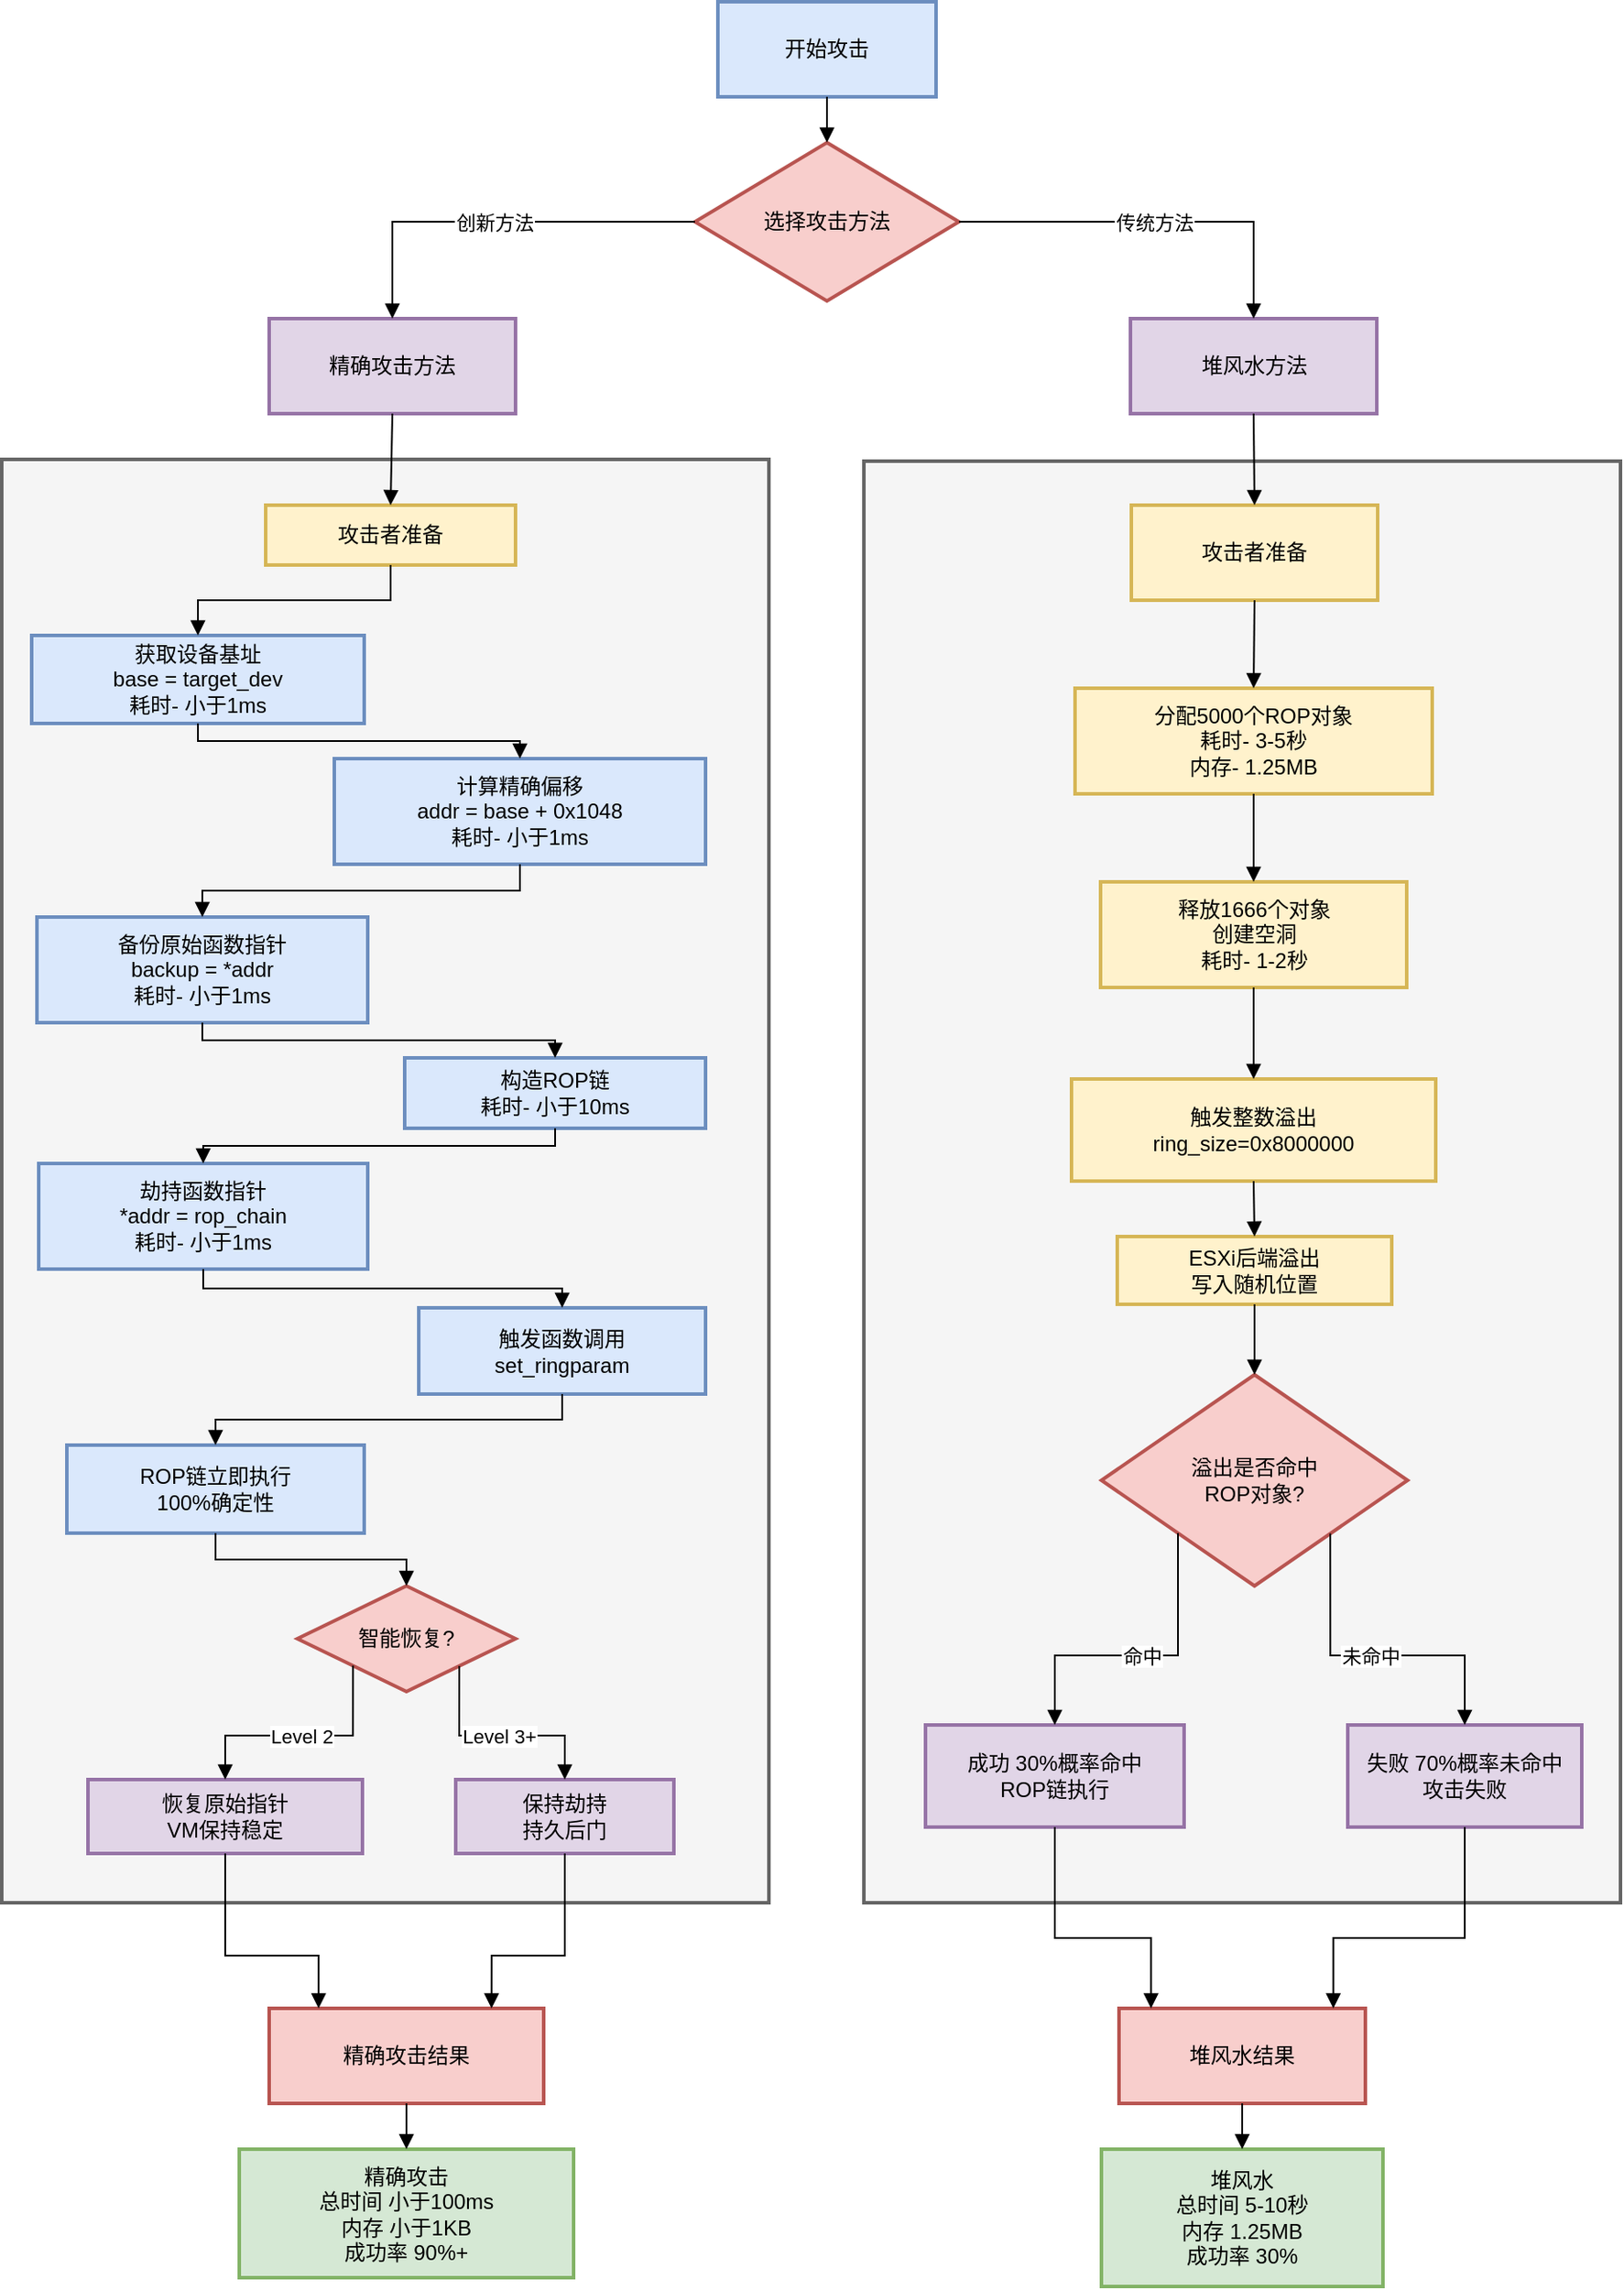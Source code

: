 <mxfile version="28.2.7" pages="2">
  <diagram name="第 1 页" id="g3PbS8CR7I8b8_4w8dCf">
    <mxGraphModel dx="1888" dy="840" grid="1" gridSize="10" guides="1" tooltips="1" connect="1" arrows="1" fold="1" page="1" pageScale="1" pageWidth="827" pageHeight="1169" math="0" shadow="0">
      <root>
        <mxCell id="0" />
        <mxCell id="1" parent="0" />
        <mxCell id="xUzI9RGMYAZlCXcwWmP0-1" value="" style="whiteSpace=wrap;strokeWidth=2;fillColor=#f5f5f5;fontColor=#333333;strokeColor=#666666;" parent="1" vertex="1">
          <mxGeometry x="20" y="450" width="436" height="820" as="geometry" />
        </mxCell>
        <mxCell id="xUzI9RGMYAZlCXcwWmP0-2" value="" style="whiteSpace=wrap;strokeWidth=2;fillColor=#f5f5f5;fontColor=#333333;strokeColor=#666666;" parent="1" vertex="1">
          <mxGeometry x="510" y="451" width="430" height="819" as="geometry" />
        </mxCell>
        <mxCell id="xUzI9RGMYAZlCXcwWmP0-3" value="开始攻击" style="whiteSpace=wrap;strokeWidth=2;fillColor=#dae8fc;strokeColor=#6c8ebf;" parent="1" vertex="1">
          <mxGeometry x="427" y="190" width="124" height="54" as="geometry" />
        </mxCell>
        <mxCell id="xUzI9RGMYAZlCXcwWmP0-4" value="选择攻击方法" style="rhombus;strokeWidth=2;whiteSpace=wrap;fillColor=#f8cecc;strokeColor=#b85450;" parent="1" vertex="1">
          <mxGeometry x="414" y="270" width="150" height="90" as="geometry" />
        </mxCell>
        <mxCell id="xUzI9RGMYAZlCXcwWmP0-5" value="堆风水方法" style="whiteSpace=wrap;strokeWidth=2;fillColor=#e1d5e7;strokeColor=#9673a6;" parent="1" vertex="1">
          <mxGeometry x="661.5" y="370" width="140" height="54" as="geometry" />
        </mxCell>
        <mxCell id="xUzI9RGMYAZlCXcwWmP0-6" value="精确攻击方法" style="whiteSpace=wrap;strokeWidth=2;fillColor=#e1d5e7;strokeColor=#9673a6;" parent="1" vertex="1">
          <mxGeometry x="172" y="370" width="140" height="54" as="geometry" />
        </mxCell>
        <mxCell id="xUzI9RGMYAZlCXcwWmP0-7" value="攻击者准备" style="whiteSpace=wrap;strokeWidth=2;fillColor=#fff2cc;strokeColor=#d6b656;" parent="1" vertex="1">
          <mxGeometry x="662" y="476" width="140" height="54" as="geometry" />
        </mxCell>
        <mxCell id="xUzI9RGMYAZlCXcwWmP0-8" value="分配5000个ROP对象&#xa;耗时- 3-5秒&#xa;内存- 1.25MB" style="whiteSpace=wrap;strokeWidth=2;fillColor=#fff2cc;strokeColor=#d6b656;" parent="1" vertex="1">
          <mxGeometry x="630" y="580" width="203" height="60" as="geometry" />
        </mxCell>
        <mxCell id="xUzI9RGMYAZlCXcwWmP0-9" value="释放1666个对象&#xa;创建空洞&#xa;耗时- 1-2秒" style="whiteSpace=wrap;strokeWidth=2;fillColor=#fff2cc;strokeColor=#d6b656;" parent="1" vertex="1">
          <mxGeometry x="644.5" y="690" width="174" height="60" as="geometry" />
        </mxCell>
        <mxCell id="xUzI9RGMYAZlCXcwWmP0-10" value="触发整数溢出&#xa;ring_size=0x8000000" style="whiteSpace=wrap;strokeWidth=2;fillColor=#fff2cc;strokeColor=#d6b656;" parent="1" vertex="1">
          <mxGeometry x="628" y="802" width="207" height="58" as="geometry" />
        </mxCell>
        <mxCell id="xUzI9RGMYAZlCXcwWmP0-11" value="ESXi后端溢出&#xa;写入随机位置" style="whiteSpace=wrap;strokeWidth=2;fillColor=#fff2cc;strokeColor=#d6b656;" parent="1" vertex="1">
          <mxGeometry x="654" y="891.5" width="156" height="38.5" as="geometry" />
        </mxCell>
        <mxCell id="xUzI9RGMYAZlCXcwWmP0-12" value="溢出是否命中&#xa;ROP对象?" style="rhombus;strokeWidth=2;whiteSpace=wrap;fillColor=#f8cecc;strokeColor=#b85450;" parent="1" vertex="1">
          <mxGeometry x="645" y="970" width="174" height="120" as="geometry" />
        </mxCell>
        <mxCell id="xUzI9RGMYAZlCXcwWmP0-13" value="成功 30%概率命中&#xa;ROP链执行" style="whiteSpace=wrap;strokeWidth=2;fillColor=#e1d5e7;strokeColor=#9673a6;" parent="1" vertex="1">
          <mxGeometry x="545" y="1169" width="147" height="58" as="geometry" />
        </mxCell>
        <mxCell id="xUzI9RGMYAZlCXcwWmP0-14" value="失败 70%概率未命中&#xa;攻击失败" style="whiteSpace=wrap;strokeWidth=2;fillColor=#e1d5e7;strokeColor=#9673a6;" parent="1" vertex="1">
          <mxGeometry x="785" y="1169" width="133" height="58" as="geometry" />
        </mxCell>
        <mxCell id="xUzI9RGMYAZlCXcwWmP0-15" value="攻击者准备" style="whiteSpace=wrap;strokeWidth=2;fillColor=#fff2cc;strokeColor=#d6b656;" parent="1" vertex="1">
          <mxGeometry x="170" y="476" width="142" height="34" as="geometry" />
        </mxCell>
        <mxCell id="xUzI9RGMYAZlCXcwWmP0-16" value="获取设备基址&#xa;base = target_dev&#xa;耗时- 小于1ms" style="whiteSpace=wrap;strokeWidth=2;fillColor=#dae8fc;strokeColor=#6c8ebf;" parent="1" vertex="1">
          <mxGeometry x="37" y="550" width="189" height="50" as="geometry" />
        </mxCell>
        <mxCell id="xUzI9RGMYAZlCXcwWmP0-17" value="计算精确偏移&#xa;addr = base + 0x1048&#xa;耗时- 小于1ms" style="whiteSpace=wrap;strokeWidth=2;fillColor=#dae8fc;strokeColor=#6c8ebf;" parent="1" vertex="1">
          <mxGeometry x="209" y="620" width="211" height="60" as="geometry" />
        </mxCell>
        <mxCell id="xUzI9RGMYAZlCXcwWmP0-18" value="备份原始函数指针&#xa;backup = *addr&#xa;耗时- 小于1ms" style="whiteSpace=wrap;strokeWidth=2;fillColor=#dae8fc;strokeColor=#6c8ebf;" parent="1" vertex="1">
          <mxGeometry x="40" y="710" width="188" height="60" as="geometry" />
        </mxCell>
        <mxCell id="xUzI9RGMYAZlCXcwWmP0-19" value="构造ROP链&#xa;耗时- 小于10ms" style="whiteSpace=wrap;strokeWidth=2;fillColor=#dae8fc;strokeColor=#6c8ebf;" parent="1" vertex="1">
          <mxGeometry x="249" y="790" width="171" height="40" as="geometry" />
        </mxCell>
        <mxCell id="xUzI9RGMYAZlCXcwWmP0-20" value="劫持函数指针&#xa;*addr = rop_chain&#xa;耗时- 小于1ms" style="whiteSpace=wrap;strokeWidth=2;fillColor=#dae8fc;strokeColor=#6c8ebf;" parent="1" vertex="1">
          <mxGeometry x="41" y="850" width="187" height="60" as="geometry" />
        </mxCell>
        <mxCell id="xUzI9RGMYAZlCXcwWmP0-21" value="触发函数调用&#xa;set_ringparam" style="whiteSpace=wrap;strokeWidth=2;fillColor=#dae8fc;strokeColor=#6c8ebf;" parent="1" vertex="1">
          <mxGeometry x="257" y="932" width="163" height="49" as="geometry" />
        </mxCell>
        <mxCell id="xUzI9RGMYAZlCXcwWmP0-22" value="ROP链立即执行&#xa;100%确定性" style="whiteSpace=wrap;strokeWidth=2;fillColor=#dae8fc;strokeColor=#6c8ebf;" parent="1" vertex="1">
          <mxGeometry x="57" y="1010" width="169" height="50" as="geometry" />
        </mxCell>
        <mxCell id="xUzI9RGMYAZlCXcwWmP0-23" value="智能恢复?" style="rhombus;strokeWidth=2;whiteSpace=wrap;fillColor=#f8cecc;strokeColor=#b85450;" parent="1" vertex="1">
          <mxGeometry x="188" y="1090" width="124" height="60" as="geometry" />
        </mxCell>
        <mxCell id="xUzI9RGMYAZlCXcwWmP0-24" value="恢复原始指针&#xa;VM保持稳定" style="whiteSpace=wrap;strokeWidth=2;fillColor=#e1d5e7;strokeColor=#9673a6;" parent="1" vertex="1">
          <mxGeometry x="69" y="1200" width="156" height="42" as="geometry" />
        </mxCell>
        <mxCell id="xUzI9RGMYAZlCXcwWmP0-25" value="保持劫持&#xa;持久后门" style="whiteSpace=wrap;strokeWidth=2;fillColor=#e1d5e7;strokeColor=#9673a6;" parent="1" vertex="1">
          <mxGeometry x="278" y="1200" width="124" height="42" as="geometry" />
        </mxCell>
        <mxCell id="xUzI9RGMYAZlCXcwWmP0-26" value="堆风水结果" style="whiteSpace=wrap;strokeWidth=2;fillColor=#f8cecc;strokeColor=#b85450;" parent="1" vertex="1">
          <mxGeometry x="655" y="1330" width="140" height="54" as="geometry" />
        </mxCell>
        <mxCell id="xUzI9RGMYAZlCXcwWmP0-27" value="精确攻击结果" style="whiteSpace=wrap;strokeWidth=2;fillColor=#f8cecc;strokeColor=#b85450;" parent="1" vertex="1">
          <mxGeometry x="172" y="1330" width="156" height="54" as="geometry" />
        </mxCell>
        <mxCell id="xUzI9RGMYAZlCXcwWmP0-28" value="堆风水&#xa;总时间 5-10秒&#xa;内存 1.25MB&#xa;成功率 30%" style="whiteSpace=wrap;strokeWidth=2;fillColor=#d5e8d4;strokeColor=#82b366;" parent="1" vertex="1">
          <mxGeometry x="645" y="1410" width="160" height="78" as="geometry" />
        </mxCell>
        <mxCell id="xUzI9RGMYAZlCXcwWmP0-29" value="精确攻击&#xa;总时间 小于100ms&#xa;内存 小于1KB&#xa;成功率 90%+" style="whiteSpace=wrap;strokeWidth=2;fillColor=#d5e8d4;strokeColor=#82b366;" parent="1" vertex="1">
          <mxGeometry x="155" y="1410" width="190" height="73" as="geometry" />
        </mxCell>
        <mxCell id="xUzI9RGMYAZlCXcwWmP0-30" value="" style="curved=1;startArrow=none;endArrow=block;exitX=0.5;exitY=1;entryX=0.5;entryY=0;rounded=0;" parent="1" source="xUzI9RGMYAZlCXcwWmP0-3" target="xUzI9RGMYAZlCXcwWmP0-4" edge="1">
          <mxGeometry relative="1" as="geometry">
            <Array as="points" />
          </mxGeometry>
        </mxCell>
        <mxCell id="xUzI9RGMYAZlCXcwWmP0-31" value="传统方法" style="startArrow=none;endArrow=block;exitX=1;exitY=0.5;entryX=0.5;entryY=0;rounded=0;edgeStyle=orthogonalEdgeStyle;exitDx=0;exitDy=0;" parent="1" source="xUzI9RGMYAZlCXcwWmP0-4" target="xUzI9RGMYAZlCXcwWmP0-5" edge="1">
          <mxGeometry relative="1" as="geometry" />
        </mxCell>
        <mxCell id="xUzI9RGMYAZlCXcwWmP0-32" value="创新方法" style="startArrow=none;endArrow=block;exitX=0;exitY=0.5;entryX=0.5;entryY=0;rounded=0;edgeStyle=orthogonalEdgeStyle;exitDx=0;exitDy=0;" parent="1" source="xUzI9RGMYAZlCXcwWmP0-4" target="xUzI9RGMYAZlCXcwWmP0-6" edge="1">
          <mxGeometry relative="1" as="geometry" />
        </mxCell>
        <mxCell id="xUzI9RGMYAZlCXcwWmP0-33" value="" style="curved=1;startArrow=none;endArrow=block;exitX=0.5;exitY=1;entryX=0.5;entryY=0;rounded=0;" parent="1" source="xUzI9RGMYAZlCXcwWmP0-7" target="xUzI9RGMYAZlCXcwWmP0-8" edge="1">
          <mxGeometry relative="1" as="geometry">
            <Array as="points" />
          </mxGeometry>
        </mxCell>
        <mxCell id="xUzI9RGMYAZlCXcwWmP0-34" value="" style="curved=1;startArrow=none;endArrow=block;exitX=0.5;exitY=1;entryX=0.5;entryY=0;rounded=0;" parent="1" source="xUzI9RGMYAZlCXcwWmP0-8" target="xUzI9RGMYAZlCXcwWmP0-9" edge="1">
          <mxGeometry relative="1" as="geometry">
            <Array as="points" />
          </mxGeometry>
        </mxCell>
        <mxCell id="xUzI9RGMYAZlCXcwWmP0-35" value="" style="curved=1;startArrow=none;endArrow=block;exitX=0.5;exitY=1;entryX=0.5;entryY=0;rounded=0;" parent="1" source="xUzI9RGMYAZlCXcwWmP0-9" target="xUzI9RGMYAZlCXcwWmP0-10" edge="1">
          <mxGeometry relative="1" as="geometry">
            <Array as="points" />
          </mxGeometry>
        </mxCell>
        <mxCell id="xUzI9RGMYAZlCXcwWmP0-36" value="" style="curved=1;startArrow=none;endArrow=block;exitX=0.5;exitY=1;entryX=0.5;entryY=0;rounded=0;" parent="1" source="xUzI9RGMYAZlCXcwWmP0-10" target="xUzI9RGMYAZlCXcwWmP0-11" edge="1">
          <mxGeometry relative="1" as="geometry">
            <Array as="points" />
          </mxGeometry>
        </mxCell>
        <mxCell id="xUzI9RGMYAZlCXcwWmP0-37" value="" style="curved=1;startArrow=none;endArrow=block;exitX=0.5;exitY=1;entryX=0.5;entryY=0;rounded=0;" parent="1" source="xUzI9RGMYAZlCXcwWmP0-11" target="xUzI9RGMYAZlCXcwWmP0-12" edge="1">
          <mxGeometry relative="1" as="geometry">
            <Array as="points" />
          </mxGeometry>
        </mxCell>
        <mxCell id="xUzI9RGMYAZlCXcwWmP0-38" value="命中" style="startArrow=none;endArrow=block;exitX=0;exitY=1;entryX=0.5;entryY=0;rounded=0;edgeStyle=orthogonalEdgeStyle;" parent="1" source="xUzI9RGMYAZlCXcwWmP0-12" target="xUzI9RGMYAZlCXcwWmP0-13" edge="1">
          <mxGeometry relative="1" as="geometry" />
        </mxCell>
        <mxCell id="xUzI9RGMYAZlCXcwWmP0-39" value="未命中" style="startArrow=none;endArrow=block;exitX=0.99;exitY=1;entryX=0.5;entryY=0;rounded=0;edgeStyle=orthogonalEdgeStyle;" parent="1" source="xUzI9RGMYAZlCXcwWmP0-12" target="xUzI9RGMYAZlCXcwWmP0-14" edge="1">
          <mxGeometry relative="1" as="geometry" />
        </mxCell>
        <mxCell id="xUzI9RGMYAZlCXcwWmP0-40" value="" style="curved=1;startArrow=none;endArrow=block;exitX=0.5;exitY=1;entryX=0.5;entryY=0;rounded=0;" parent="1" source="xUzI9RGMYAZlCXcwWmP0-5" target="xUzI9RGMYAZlCXcwWmP0-7" edge="1">
          <mxGeometry relative="1" as="geometry">
            <Array as="points" />
          </mxGeometry>
        </mxCell>
        <mxCell id="xUzI9RGMYAZlCXcwWmP0-41" value="" style="startArrow=none;endArrow=block;exitX=0.5;exitY=1;entryX=0.5;entryY=0;rounded=0;edgeStyle=orthogonalEdgeStyle;" parent="1" source="xUzI9RGMYAZlCXcwWmP0-15" target="xUzI9RGMYAZlCXcwWmP0-16" edge="1">
          <mxGeometry relative="1" as="geometry" />
        </mxCell>
        <mxCell id="xUzI9RGMYAZlCXcwWmP0-42" value="" style="startArrow=none;endArrow=block;exitX=0.5;exitY=1;entryX=0.5;entryY=0;rounded=0;edgeStyle=orthogonalEdgeStyle;" parent="1" source="xUzI9RGMYAZlCXcwWmP0-16" target="xUzI9RGMYAZlCXcwWmP0-17" edge="1">
          <mxGeometry relative="1" as="geometry" />
        </mxCell>
        <mxCell id="xUzI9RGMYAZlCXcwWmP0-43" value="" style="startArrow=none;endArrow=block;exitX=0.5;exitY=1;entryX=0.5;entryY=0;rounded=0;edgeStyle=orthogonalEdgeStyle;" parent="1" source="xUzI9RGMYAZlCXcwWmP0-17" target="xUzI9RGMYAZlCXcwWmP0-18" edge="1">
          <mxGeometry relative="1" as="geometry" />
        </mxCell>
        <mxCell id="xUzI9RGMYAZlCXcwWmP0-44" value="" style="startArrow=none;endArrow=block;exitX=0.5;exitY=1;entryX=0.5;entryY=0;rounded=0;edgeStyle=orthogonalEdgeStyle;" parent="1" source="xUzI9RGMYAZlCXcwWmP0-18" target="xUzI9RGMYAZlCXcwWmP0-19" edge="1">
          <mxGeometry relative="1" as="geometry" />
        </mxCell>
        <mxCell id="xUzI9RGMYAZlCXcwWmP0-45" value="" style="startArrow=none;endArrow=block;exitX=0.5;exitY=1;entryX=0.5;entryY=0;rounded=0;edgeStyle=orthogonalEdgeStyle;" parent="1" source="xUzI9RGMYAZlCXcwWmP0-19" target="xUzI9RGMYAZlCXcwWmP0-20" edge="1">
          <mxGeometry relative="1" as="geometry" />
        </mxCell>
        <mxCell id="xUzI9RGMYAZlCXcwWmP0-46" value="" style="startArrow=none;endArrow=block;exitX=0.5;exitY=1;entryX=0.5;entryY=0;rounded=0;edgeStyle=orthogonalEdgeStyle;" parent="1" source="xUzI9RGMYAZlCXcwWmP0-20" target="xUzI9RGMYAZlCXcwWmP0-21" edge="1">
          <mxGeometry relative="1" as="geometry" />
        </mxCell>
        <mxCell id="xUzI9RGMYAZlCXcwWmP0-47" value="" style="startArrow=none;endArrow=block;exitX=0.5;exitY=1;entryX=0.5;entryY=0;rounded=0;edgeStyle=orthogonalEdgeStyle;" parent="1" source="xUzI9RGMYAZlCXcwWmP0-21" target="xUzI9RGMYAZlCXcwWmP0-22" edge="1">
          <mxGeometry relative="1" as="geometry" />
        </mxCell>
        <mxCell id="xUzI9RGMYAZlCXcwWmP0-48" value="" style="startArrow=none;endArrow=block;exitX=0.5;exitY=1;entryX=0.5;entryY=0;rounded=0;edgeStyle=orthogonalEdgeStyle;" parent="1" source="xUzI9RGMYAZlCXcwWmP0-22" target="xUzI9RGMYAZlCXcwWmP0-23" edge="1">
          <mxGeometry relative="1" as="geometry" />
        </mxCell>
        <mxCell id="xUzI9RGMYAZlCXcwWmP0-49" value="Level 2" style="startArrow=none;endArrow=block;exitX=0.02;exitY=1;entryX=0.5;entryY=0;rounded=0;edgeStyle=orthogonalEdgeStyle;" parent="1" source="xUzI9RGMYAZlCXcwWmP0-23" target="xUzI9RGMYAZlCXcwWmP0-24" edge="1">
          <mxGeometry relative="1" as="geometry" />
        </mxCell>
        <mxCell id="xUzI9RGMYAZlCXcwWmP0-50" value="Level 3+" style="startArrow=none;endArrow=block;exitX=0.97;exitY=1;entryX=0.5;entryY=0;rounded=0;edgeStyle=orthogonalEdgeStyle;" parent="1" source="xUzI9RGMYAZlCXcwWmP0-23" target="xUzI9RGMYAZlCXcwWmP0-25" edge="1">
          <mxGeometry relative="1" as="geometry" />
        </mxCell>
        <mxCell id="xUzI9RGMYAZlCXcwWmP0-51" value="" style="curved=1;startArrow=none;endArrow=block;exitX=0.5;exitY=1;entryX=0.5;entryY=0;rounded=0;" parent="1" source="xUzI9RGMYAZlCXcwWmP0-6" target="xUzI9RGMYAZlCXcwWmP0-15" edge="1">
          <mxGeometry relative="1" as="geometry">
            <Array as="points" />
          </mxGeometry>
        </mxCell>
        <mxCell id="xUzI9RGMYAZlCXcwWmP0-52" value="" style="startArrow=none;endArrow=block;exitX=0.5;exitY=1;entryX=0.13;entryY=0;rounded=0;edgeStyle=orthogonalEdgeStyle;" parent="1" source="xUzI9RGMYAZlCXcwWmP0-13" target="xUzI9RGMYAZlCXcwWmP0-26" edge="1">
          <mxGeometry relative="1" as="geometry">
            <Array as="points">
              <mxPoint x="619" y="1290" />
              <mxPoint x="673" y="1290" />
            </Array>
          </mxGeometry>
        </mxCell>
        <mxCell id="xUzI9RGMYAZlCXcwWmP0-53" value="" style="startArrow=none;endArrow=block;exitX=0.5;exitY=1;entryX=0.87;entryY=0;rounded=0;edgeStyle=orthogonalEdgeStyle;" parent="1" source="xUzI9RGMYAZlCXcwWmP0-14" target="xUzI9RGMYAZlCXcwWmP0-26" edge="1">
          <mxGeometry relative="1" as="geometry">
            <Array as="points">
              <mxPoint x="852" y="1290" />
              <mxPoint x="777" y="1290" />
            </Array>
          </mxGeometry>
        </mxCell>
        <mxCell id="xUzI9RGMYAZlCXcwWmP0-54" value="" style="startArrow=none;endArrow=block;exitX=0.5;exitY=1;entryX=0.18;entryY=0;rounded=0;edgeStyle=orthogonalEdgeStyle;" parent="1" source="xUzI9RGMYAZlCXcwWmP0-24" target="xUzI9RGMYAZlCXcwWmP0-27" edge="1">
          <mxGeometry relative="1" as="geometry">
            <Array as="points">
              <mxPoint x="147" y="1300" />
              <mxPoint x="200" y="1300" />
            </Array>
          </mxGeometry>
        </mxCell>
        <mxCell id="xUzI9RGMYAZlCXcwWmP0-55" value="" style="startArrow=none;endArrow=block;exitX=0.5;exitY=1;entryX=0.81;entryY=0;rounded=0;edgeStyle=orthogonalEdgeStyle;" parent="1" source="xUzI9RGMYAZlCXcwWmP0-25" target="xUzI9RGMYAZlCXcwWmP0-27" edge="1">
          <mxGeometry relative="1" as="geometry">
            <Array as="points">
              <mxPoint x="340" y="1300" />
              <mxPoint x="298" y="1300" />
            </Array>
          </mxGeometry>
        </mxCell>
        <mxCell id="xUzI9RGMYAZlCXcwWmP0-56" value="" style="curved=1;startArrow=none;endArrow=block;exitX=0.5;exitY=1;entryX=0.5;entryY=0;rounded=0;" parent="1" source="xUzI9RGMYAZlCXcwWmP0-26" target="xUzI9RGMYAZlCXcwWmP0-28" edge="1">
          <mxGeometry relative="1" as="geometry">
            <Array as="points" />
          </mxGeometry>
        </mxCell>
        <mxCell id="xUzI9RGMYAZlCXcwWmP0-57" value="" style="curved=1;startArrow=none;endArrow=block;exitX=0.5;exitY=1;entryX=0.5;entryY=0;rounded=0;" parent="1" source="xUzI9RGMYAZlCXcwWmP0-27" target="xUzI9RGMYAZlCXcwWmP0-29" edge="1">
          <mxGeometry relative="1" as="geometry">
            <Array as="points" />
          </mxGeometry>
        </mxCell>
        <mxCell id="ahvaecqISPCuXOGCfcfB-1" style="edgeStyle=orthogonalEdgeStyle;rounded=0;orthogonalLoop=1;jettySize=auto;html=1;exitX=0.5;exitY=1;exitDx=0;exitDy=0;" parent="1" source="xUzI9RGMYAZlCXcwWmP0-2" target="xUzI9RGMYAZlCXcwWmP0-2" edge="1">
          <mxGeometry relative="1" as="geometry" />
        </mxCell>
      </root>
    </mxGraphModel>
  </diagram>
  <diagram id="B4uwUCIYP8Pk4bgANLu5" name="第 2 页">
    <mxGraphModel dx="1418" dy="786" grid="1" gridSize="10" guides="1" tooltips="1" connect="1" arrows="1" fold="1" page="1" pageScale="1" pageWidth="827" pageHeight="1169" math="0" shadow="0">
      <root>
        <mxCell id="0" />
        <mxCell id="1" parent="0" />
      </root>
    </mxGraphModel>
  </diagram>
</mxfile>
